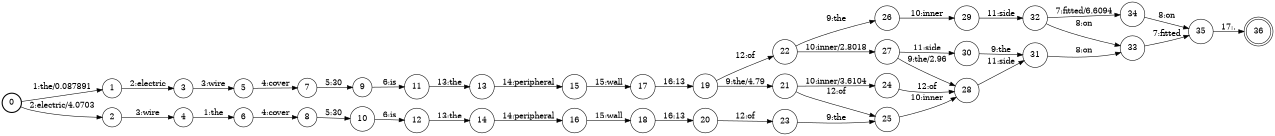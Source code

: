 digraph FST {
rankdir = LR;
size = "8.5,11";
label = "";
center = 1;
orientation = Portrait;
ranksep = "0.4";
nodesep = "0.25";
0 [label = "0", shape = circle, style = bold, fontsize = 14]
	0 -> 1 [label = "1:the/0.087891", fontsize = 14];
	0 -> 2 [label = "2:electric/4.0703", fontsize = 14];
1 [label = "1", shape = circle, style = solid, fontsize = 14]
	1 -> 3 [label = "2:electric", fontsize = 14];
2 [label = "2", shape = circle, style = solid, fontsize = 14]
	2 -> 4 [label = "3:wire", fontsize = 14];
3 [label = "3", shape = circle, style = solid, fontsize = 14]
	3 -> 5 [label = "3:wire", fontsize = 14];
4 [label = "4", shape = circle, style = solid, fontsize = 14]
	4 -> 6 [label = "1:the", fontsize = 14];
5 [label = "5", shape = circle, style = solid, fontsize = 14]
	5 -> 7 [label = "4:cover", fontsize = 14];
6 [label = "6", shape = circle, style = solid, fontsize = 14]
	6 -> 8 [label = "4:cover", fontsize = 14];
7 [label = "7", shape = circle, style = solid, fontsize = 14]
	7 -> 9 [label = "5:30", fontsize = 14];
8 [label = "8", shape = circle, style = solid, fontsize = 14]
	8 -> 10 [label = "5:30", fontsize = 14];
9 [label = "9", shape = circle, style = solid, fontsize = 14]
	9 -> 11 [label = "6:is", fontsize = 14];
10 [label = "10", shape = circle, style = solid, fontsize = 14]
	10 -> 12 [label = "6:is", fontsize = 14];
11 [label = "11", shape = circle, style = solid, fontsize = 14]
	11 -> 13 [label = "13:the", fontsize = 14];
12 [label = "12", shape = circle, style = solid, fontsize = 14]
	12 -> 14 [label = "13:the", fontsize = 14];
13 [label = "13", shape = circle, style = solid, fontsize = 14]
	13 -> 15 [label = "14:peripheral", fontsize = 14];
14 [label = "14", shape = circle, style = solid, fontsize = 14]
	14 -> 16 [label = "14:peripheral", fontsize = 14];
15 [label = "15", shape = circle, style = solid, fontsize = 14]
	15 -> 17 [label = "15:wall", fontsize = 14];
16 [label = "16", shape = circle, style = solid, fontsize = 14]
	16 -> 18 [label = "15:wall", fontsize = 14];
17 [label = "17", shape = circle, style = solid, fontsize = 14]
	17 -> 19 [label = "16:13", fontsize = 14];
18 [label = "18", shape = circle, style = solid, fontsize = 14]
	18 -> 20 [label = "16:13", fontsize = 14];
19 [label = "19", shape = circle, style = solid, fontsize = 14]
	19 -> 21 [label = "9:the/4.79", fontsize = 14];
	19 -> 22 [label = "12:of", fontsize = 14];
20 [label = "20", shape = circle, style = solid, fontsize = 14]
	20 -> 23 [label = "12:of", fontsize = 14];
21 [label = "21", shape = circle, style = solid, fontsize = 14]
	21 -> 24 [label = "10:inner/3.6104", fontsize = 14];
	21 -> 25 [label = "12:of", fontsize = 14];
22 [label = "22", shape = circle, style = solid, fontsize = 14]
	22 -> 26 [label = "9:the", fontsize = 14];
	22 -> 27 [label = "10:inner/2.8018", fontsize = 14];
23 [label = "23", shape = circle, style = solid, fontsize = 14]
	23 -> 25 [label = "9:the", fontsize = 14];
24 [label = "24", shape = circle, style = solid, fontsize = 14]
	24 -> 28 [label = "12:of", fontsize = 14];
25 [label = "25", shape = circle, style = solid, fontsize = 14]
	25 -> 28 [label = "10:inner", fontsize = 14];
26 [label = "26", shape = circle, style = solid, fontsize = 14]
	26 -> 29 [label = "10:inner", fontsize = 14];
27 [label = "27", shape = circle, style = solid, fontsize = 14]
	27 -> 28 [label = "9:the/2.96", fontsize = 14];
	27 -> 30 [label = "11:side", fontsize = 14];
28 [label = "28", shape = circle, style = solid, fontsize = 14]
	28 -> 31 [label = "11:side", fontsize = 14];
29 [label = "29", shape = circle, style = solid, fontsize = 14]
	29 -> 32 [label = "11:side", fontsize = 14];
30 [label = "30", shape = circle, style = solid, fontsize = 14]
	30 -> 31 [label = "9:the", fontsize = 14];
31 [label = "31", shape = circle, style = solid, fontsize = 14]
	31 -> 33 [label = "8:on", fontsize = 14];
32 [label = "32", shape = circle, style = solid, fontsize = 14]
	32 -> 34 [label = "7:fitted/6.6094", fontsize = 14];
	32 -> 33 [label = "8:on", fontsize = 14];
33 [label = "33", shape = circle, style = solid, fontsize = 14]
	33 -> 35 [label = "7:fitted", fontsize = 14];
34 [label = "34", shape = circle, style = solid, fontsize = 14]
	34 -> 35 [label = "8:on", fontsize = 14];
35 [label = "35", shape = circle, style = solid, fontsize = 14]
	35 -> 36 [label = "17:.", fontsize = 14];
36 [label = "36", shape = doublecircle, style = solid, fontsize = 14]
}
